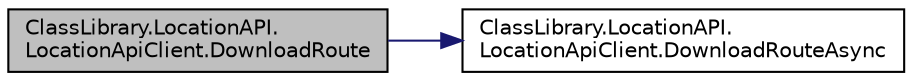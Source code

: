 digraph "ClassLibrary.LocationAPI.LocationApiClient.DownloadRoute"
{
 // INTERACTIVE_SVG=YES
 // LATEX_PDF_SIZE
  edge [fontname="Helvetica",fontsize="10",labelfontname="Helvetica",labelfontsize="10"];
  node [fontname="Helvetica",fontsize="10",shape=record];
  rankdir="LR";
  Node1 [label="ClassLibrary.LocationAPI.\lLocationApiClient.DownloadRoute",height=0.2,width=0.4,color="black", fillcolor="grey75", style="filled", fontcolor="black",tooltip=" "];
  Node1 -> Node2 [color="midnightblue",fontsize="10",style="solid",fontname="Helvetica"];
  Node2 [label="ClassLibrary.LocationAPI.\lLocationApiClient.DownloadRouteAsync",height=0.2,width=0.4,color="black", fillcolor="white", style="filled",URL="$classClassLibrary_1_1LocationAPI_1_1LocationApiClient.html#a36ec3faf1eada4ed50b4f3bcae9a30a7",tooltip="Un mapa con una ruta entre dos coordenadas."];
}
